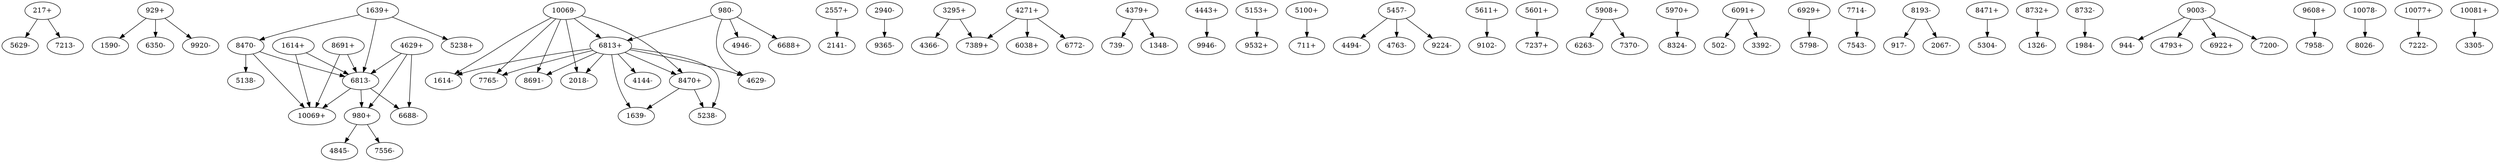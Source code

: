 digraph dist {
graph [k=40 s=200 n=1]
"217+" -> "5629-" [d=343 e=65.0 n=1]
"217+" -> "7213-" [d=97 e=65.0 n=1]
"929+" -> "1590-" [d=63 e=46.0 n=2]
"980+" -> "4845-" [d=122 e=46.0 n=2]
"929+" -> "6350-" [d=316 e=46.0 n=2]
"1639+" -> "5238+" [d=143 e=46.0 n=2]
"980+" -> "7556-" [d=365 e=46.0 n=2]
"1614+" -> "6813-" [d=321 e=46.0 n=2]
"1639+" -> "6813-" [d=76 e=46.0 n=2]
"929+" -> "9920-" [d=-39 e=46.0 n=2]
"980-" -> "4629-" [d=264 e=65.0 n=1]
"1614+" -> "10069+" [d=348 e=65.0 n=1]
"1639+" -> "8470-" [d=370 e=65.0 n=1]
"980-" -> "4946-" [d=70 e=65.0 n=1]
"2557+" -> "2141-" [d=105 e=29.1 n=5]
"980-" -> "6688+" [d=58 e=29.1 n=5]
"2940-" -> "9365-" [d=67 e=32.5 n=4]
"3295+" -> "4366-" [d=-39 e=46.0 n=2]
"980-" -> "6813+" [d=396 e=65.0 n=1]
"3295+" -> "7389+" [d=-39 e=65.0 n=1]
"4271+" -> "6038+" [d=-39 e=46.0 n=2]
"4379+" -> "739-" [d=83 e=32.5 n=4]
"4443+" -> "9946-" [d=43 e=24.6 n=7]
"4629+" -> "980+" [d=264 e=65.0 n=1]
"4271+" -> "6772-" [d=109 e=65.0 n=1]
"4379+" -> "1348-" [d=64 e=46.0 n=2]
"5153+" -> "9532+" [d=78 e=65.0 n=1]
"4271+" -> "7389+" [d=-39 e=65.0 n=1]
"5100+" -> "711+" [d=140 e=37.5 n=3]
"4629+" -> "6688-" [d=61 e=46.0 n=2]
"4629+" -> "6813-" [d=257 e=65.0 n=1]
"5457-" -> "4494-" [d=20 e=29.1 n=5]
"5611+" -> "9102-" [d=87 e=32.5 n=4]
"5601+" -> "7237+" [d=361 e=65.0 n=1]
"5908+" -> "6263-" [d=79 e=46.0 n=2]
"5970+" -> "8324-" [d=157 e=37.5 n=3]
"6091+" -> "502-" [d=-39 e=65.0 n=1]
"5457-" -> "4763-" [d=-39 e=37.5 n=3]
"6091+" -> "3392-" [d=85 e=37.5 n=3]
"5908+" -> "7370-" [d=44 e=32.5 n=4]
"5457-" -> "9224-" [d=72 e=65.0 n=1]
"6813+" -> "1614-" [d=321 e=46.0 n=2]
"6929+" -> "5798-" [d=50 e=26.5 n=6]
"6813+" -> "1639-" [d=76 e=46.0 n=2]
"6813+" -> "2018-" [d=56 e=46.0 n=2]
"7714-" -> "7543-" [d=50 e=65.0 n=1]
"6813+" -> "4144-" [d=125 e=46.0 n=2]
"8193-" -> "917-" [d=-39 e=65.0 n=1]
"6813+" -> "4629-" [d=257 e=65.0 n=1]
"8471+" -> "5304-" [d=114 e=32.5 n=4]
"8470+" -> "1639-" [d=370 e=65.0 n=1]
"8193-" -> "2067-" [d=322 e=65.0 n=1]
"8691+" -> "6813-" [d=262 e=65.0 n=1]
"6813+" -> "5238-" [d=177 e=46.0 n=2]
"8732+" -> "1326-" [d=62 e=29.1 n=5]
"8470+" -> "5238-" [d=363 e=65.0 n=1]
"6813+" -> "7765-" [d=227 e=65.0 n=1]
"8691+" -> "10069+" [d=345 e=65.0 n=1]
"8732-" -> "1984-" [d=121 e=65.0 n=1]
"6813+" -> "8470+" [d=266 e=65.0 n=1]
"9003-" -> "944-" [d=420 e=65.0 n=1]
"8470-" -> "5138-" [d=358 e=65.0 n=1]
"9608+" -> "7958-" [d=58 e=24.6 n=7]
"6813+" -> "8691-" [d=262 e=65.0 n=1]
"10078-" -> "8026-" [d=39 e=65.0 n=1]
"8470-" -> "6813-" [d=266 e=65.0 n=1]
"9003-" -> "4793+" [d=-39 e=65.0 n=1]
"10069-" -> "1614-" [d=348 e=65.0 n=1]
"10077+" -> "7222-" [d=316 e=46.0 n=2]
"9003-" -> "6922+" [d=131 e=65.0 n=1]
"10081+" -> "3305-" [d=-39 e=37.5 n=3]
"8470-" -> "10069+" [d=373 e=65.0 n=1]
"6813-" -> "980+" [d=396 e=65.0 n=1]
"10069-" -> "2018-" [d=325 e=65.0 n=1]
"9003-" -> "7200-" [d=106 e=65.0 n=1]
"6813-" -> "6688-" [d=144 e=65.0 n=1]
"10069-" -> "6813+" [d=323 e=65.0 n=1]
"6813-" -> "10069+" [d=323 e=65.0 n=1]
"10069-" -> "7765-" [d=130 e=65.0 n=1]
"10069-" -> "8470+" [d=373 e=65.0 n=1]
"10069-" -> "8691-" [d=345 e=65.0 n=1]
}
